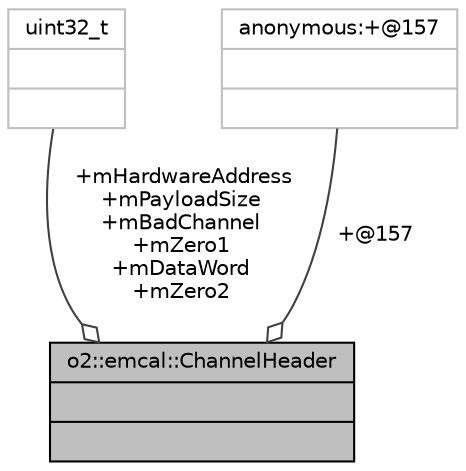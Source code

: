 digraph "o2::emcal::ChannelHeader"
{
 // INTERACTIVE_SVG=YES
  bgcolor="transparent";
  edge [fontname="Helvetica",fontsize="10",labelfontname="Helvetica",labelfontsize="10"];
  node [fontname="Helvetica",fontsize="10",shape=record];
  Node1 [label="{o2::emcal::ChannelHeader\n||}",height=0.2,width=0.4,color="black", fillcolor="grey75", style="filled", fontcolor="black"];
  Node2 -> Node1 [color="grey25",fontsize="10",style="solid",label=" +mHardwareAddress\n+mPayloadSize\n+mBadChannel\n+mZero1\n+mDataWord\n+mZero2" ,arrowhead="odiamond",fontname="Helvetica"];
  Node2 [label="{uint32_t\n||}",height=0.2,width=0.4,color="grey75"];
  Node3 -> Node1 [color="grey25",fontsize="10",style="solid",label=" +@157" ,arrowhead="odiamond",fontname="Helvetica"];
  Node3 [label="{anonymous:+@157\n||}",height=0.2,width=0.4,color="grey75"];
}
